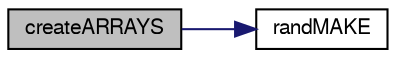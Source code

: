 digraph G
{
  edge [fontname="FreeSans",fontsize="10",labelfontname="FreeSans",labelfontsize="10"];
  node [fontname="FreeSans",fontsize="10",shape=record];
  rankdir=LR;
  Node1 [label="createARRAYS",height=0.2,width=0.4,color="black", fillcolor="grey75", style="filled" fontcolor="black"];
  Node1 -> Node2 [color="midnightblue",fontsize="10",style="solid"];
  Node2 [label="randMAKE",height=0.2,width=0.4,color="black", fillcolor="white", style="filled",URL="$_delouth_mansfield-_assn4-_functions_8cpp.html#a191743d28b671610e8d78df14b41ed9e"];
}
